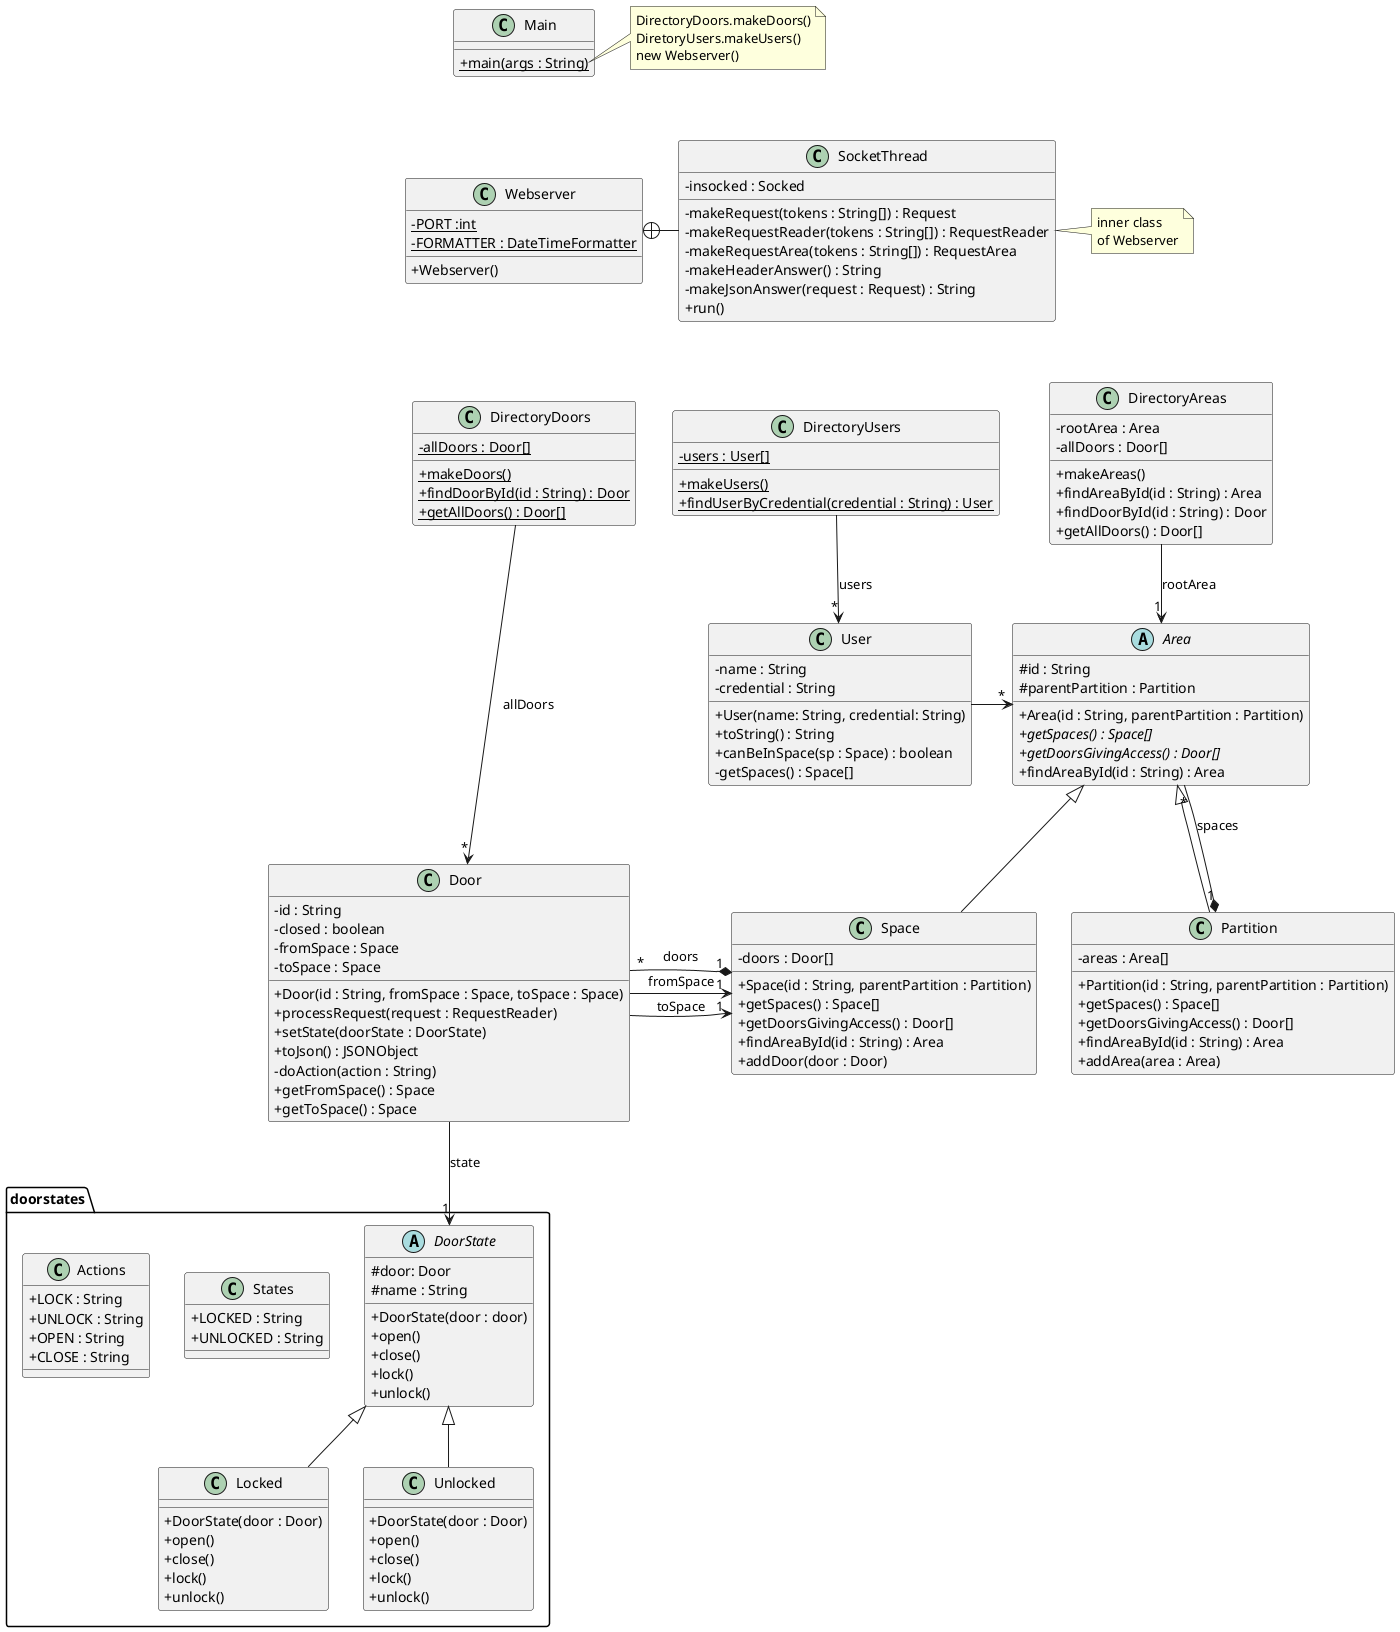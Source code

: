 @startuml
'https://plantuml.com/class-diagram
skinparam classAttributeIconSize 0

class Webserver {
- {static} PORT :int
- {static} FORMATTER : DateTimeFormatter
+ Webserver()
}

class SocketThread {
- insocked : Socked
- makeRequest(tokens : String[]) : Request
- makeRequestReader(tokens : String[]) : RequestReader
- makeRequestArea(tokens : String[]) : RequestArea
- makeHeaderAnswer() : String
- makeJsonAnswer(request : Request) : String
+ run()
}

Webserver +-right- SocketThread

note right of SocketThread
inner class
of Webserver
end note

class DirectoryDoors {
- {static} allDoors : Door[]
+ {static} makeDoors()
+ {static} findDoorById(id : String) : Door
+ {static} getAllDoors() : Door[]
}

DirectoryDoors --> "*" Door : "allDoors"

class DirectoryUsers {
- {static} users : User[]
+ {static} makeUsers()
+ {static} findUserByCredential(credential : String) : User
}

DirectoryUsers --> "*" User : "users"

class Door {
- id : String
- closed : boolean
- fromSpace : Space
- toSpace : Space
+ Door(id : String, fromSpace : Space, toSpace : Space)
+ processRequest(request : RequestReader)
+ setState(doorState : DoorState)
+ toJson() : JSONObject
'+ toString() : String
'+ isClosed() :boolean
'+ setClosed(b : boolean)
'+ getStateName() : String
- doAction(action : String)
+ getFromSpace() : Space
+ getToSpace() : Space
}

class Space extends Area{
-doors : Door[]
+Space(id : String, parentPartition : Partition)
+getSpaces() : Space[]
+getDoorsGivingAccess() : Door[]
+findAreaById(id : String) : Area
+addDoor(door : Door)
}

class Partition extends Area{
-areas : Area[]
+Partition(id : String, parentPartition : Partition)
+getSpaces() : Space[]
+getDoorsGivingAccess() : Door[]
+findAreaById(id : String) : Area
+addArea(area : Area)
}


package "doorstates" {
abstract class DoorState{
# door: Door
#name : String
+DoorState(door : door)
+open()
+close()
+lock()
+unlock()
}

class Locked extends DoorState{
+DoorState(door : Door)
+open()
+close()
+lock()
+unlock()
}

class Unlocked extends DoorState{
+DoorState(door : Door)
+open()
+close()
+lock()
+unlock()
}

class States{
+LOCKED : String
+UNLOCKED : String
}

class Actions{
+LOCK : String
+UNLOCK : String
+OPEN : String
+ CLOSE : String
}
}

class DirectoryAreas{
-rootArea : Area
-allDoors : Door[]
+makeAreas()
+findAreaById(id : String) : Area
+findDoorById(id : String) : Door
+getAllDoors() : Door[]
}




class User {
- name : String
- credential : String
+ User(name: String, credential: String)
+ toString() : String
+ canBeInSpace(sp : Space) : boolean
- getSpaces() : Space[]
}

abstract Class Area{
#id : String
#parentPartition : Partition
+Area(id : String, parentPartition : Partition)
+{abstract}getSpaces() : Space[]
+{abstract}getDoorsGivingAccess() : Door[]
+findAreaById(id : String) : Area
}


class Main {
+ {static} main(args : String)
}

note right of Main::main
DirectoryDoors.makeDoors()
DiretoryUsers.makeUsers()
new Webserver()
end note

Main -[hidden]down- Webserver
Webserver -[hidden]down- DirectoryDoors
DirectoryDoors -[hidden]right- DirectoryUsers


Door --> " 1" DoorState : state
Door -> "1" Space : fromSpace
Door -> "1" Space : toSpace
Space "1" *-left- "*" Door : doors
User -> "*" Area
Partition "1" *-- "*" Area : spaces
DirectoryAreas -down-> "1" Area : rootArea

@enduml
